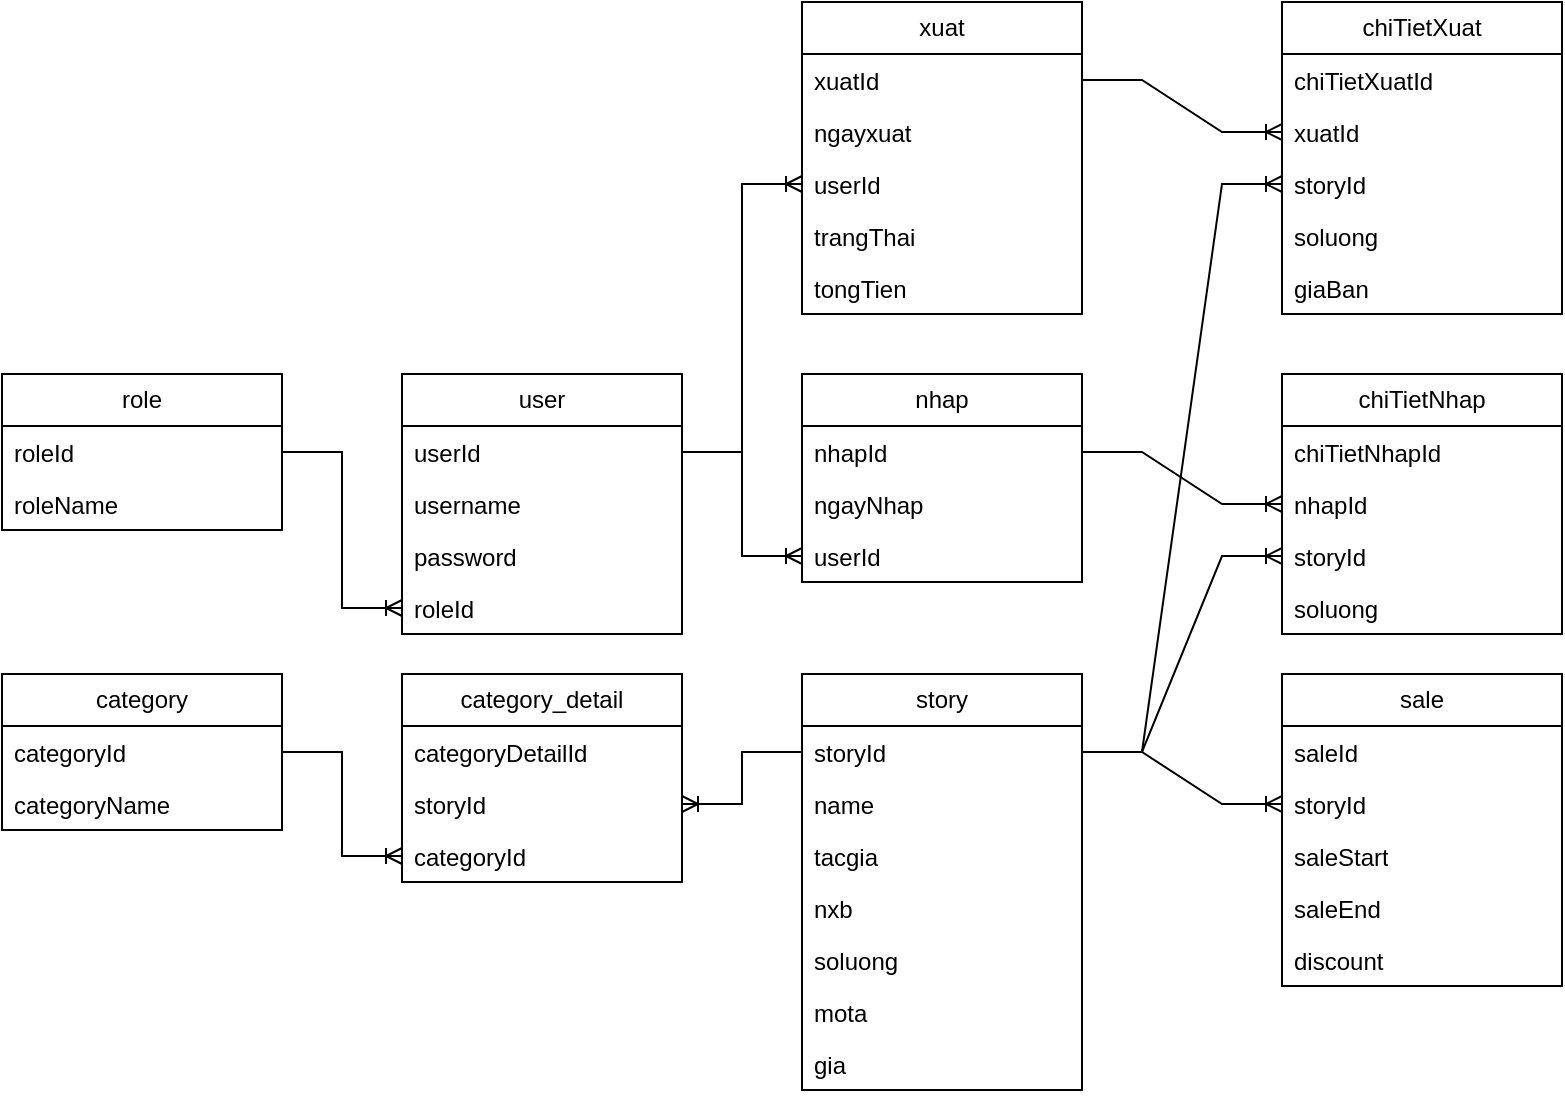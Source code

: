 <mxfile version="20.5.3" type="embed"><diagram name="Trang-1" id="Ebna3bX2qkDWf6leMWD_"><mxGraphModel dx="328" dy="1714" grid="1" gridSize="10" guides="1" tooltips="1" connect="1" arrows="1" fold="1" page="1" pageScale="1" pageWidth="827" pageHeight="1169" math="0" shadow="0"><root><mxCell id="0"/><mxCell id="1" parent="0"/><mxCell id="URbUOaUxVpcEx-OwuukD-1" value="role" style="swimlane;fontStyle=0;childLayout=stackLayout;horizontal=1;startSize=26;fillColor=none;horizontalStack=0;resizeParent=1;resizeParentMax=0;resizeLast=0;collapsible=1;marginBottom=0;whiteSpace=wrap;html=1;" parent="1" vertex="1"><mxGeometry x="24" y="80" width="140" height="78" as="geometry"/></mxCell><mxCell id="URbUOaUxVpcEx-OwuukD-2" value="roleId" style="text;strokeColor=none;fillColor=none;align=left;verticalAlign=top;spacingLeft=4;spacingRight=4;overflow=hidden;rotatable=0;points=[[0,0.5],[1,0.5]];portConstraint=eastwest;whiteSpace=wrap;html=1;" parent="URbUOaUxVpcEx-OwuukD-1" vertex="1"><mxGeometry y="26" width="140" height="26" as="geometry"/></mxCell><mxCell id="URbUOaUxVpcEx-OwuukD-3" value="roleName" style="text;strokeColor=none;fillColor=none;align=left;verticalAlign=top;spacingLeft=4;spacingRight=4;overflow=hidden;rotatable=0;points=[[0,0.5],[1,0.5]];portConstraint=eastwest;whiteSpace=wrap;html=1;" parent="URbUOaUxVpcEx-OwuukD-1" vertex="1"><mxGeometry y="52" width="140" height="26" as="geometry"/></mxCell><mxCell id="URbUOaUxVpcEx-OwuukD-6" value="user" style="swimlane;fontStyle=0;childLayout=stackLayout;horizontal=1;startSize=26;fillColor=none;horizontalStack=0;resizeParent=1;resizeParentMax=0;resizeLast=0;collapsible=1;marginBottom=0;whiteSpace=wrap;html=1;" parent="1" vertex="1"><mxGeometry x="224" y="80" width="140" height="130" as="geometry"/></mxCell><mxCell id="URbUOaUxVpcEx-OwuukD-7" value="userId" style="text;strokeColor=none;fillColor=none;align=left;verticalAlign=top;spacingLeft=4;spacingRight=4;overflow=hidden;rotatable=0;points=[[0,0.5],[1,0.5]];portConstraint=eastwest;whiteSpace=wrap;html=1;" parent="URbUOaUxVpcEx-OwuukD-6" vertex="1"><mxGeometry y="26" width="140" height="26" as="geometry"/></mxCell><mxCell id="URbUOaUxVpcEx-OwuukD-9" value="username" style="text;strokeColor=none;fillColor=none;align=left;verticalAlign=top;spacingLeft=4;spacingRight=4;overflow=hidden;rotatable=0;points=[[0,0.5],[1,0.5]];portConstraint=eastwest;whiteSpace=wrap;html=1;" parent="URbUOaUxVpcEx-OwuukD-6" vertex="1"><mxGeometry y="52" width="140" height="26" as="geometry"/></mxCell><mxCell id="URbUOaUxVpcEx-OwuukD-11" value="password" style="text;strokeColor=none;fillColor=none;align=left;verticalAlign=top;spacingLeft=4;spacingRight=4;overflow=hidden;rotatable=0;points=[[0,0.5],[1,0.5]];portConstraint=eastwest;whiteSpace=wrap;html=1;" parent="URbUOaUxVpcEx-OwuukD-6" vertex="1"><mxGeometry y="78" width="140" height="26" as="geometry"/></mxCell><mxCell id="URbUOaUxVpcEx-OwuukD-12" value="roleId" style="text;strokeColor=none;fillColor=none;align=left;verticalAlign=top;spacingLeft=4;spacingRight=4;overflow=hidden;rotatable=0;points=[[0,0.5],[1,0.5]];portConstraint=eastwest;whiteSpace=wrap;html=1;" parent="URbUOaUxVpcEx-OwuukD-6" vertex="1"><mxGeometry y="104" width="140" height="26" as="geometry"/></mxCell><mxCell id="URbUOaUxVpcEx-OwuukD-16" value="" style="edgeStyle=entityRelationEdgeStyle;fontSize=12;html=1;endArrow=ERoneToMany;rounded=0;" parent="1" source="URbUOaUxVpcEx-OwuukD-2" target="URbUOaUxVpcEx-OwuukD-12" edge="1"><mxGeometry width="100" height="100" relative="1" as="geometry"><mxPoint x="344" y="310" as="sourcePoint"/><mxPoint x="444" y="210" as="targetPoint"/></mxGeometry></mxCell><mxCell id="URbUOaUxVpcEx-OwuukD-17" value="category" style="swimlane;fontStyle=0;childLayout=stackLayout;horizontal=1;startSize=26;fillColor=none;horizontalStack=0;resizeParent=1;resizeParentMax=0;resizeLast=0;collapsible=1;marginBottom=0;whiteSpace=wrap;html=1;" parent="1" vertex="1"><mxGeometry x="24" y="230" width="140" height="78" as="geometry"/></mxCell><mxCell id="URbUOaUxVpcEx-OwuukD-18" value="categoryId" style="text;strokeColor=none;fillColor=none;align=left;verticalAlign=top;spacingLeft=4;spacingRight=4;overflow=hidden;rotatable=0;points=[[0,0.5],[1,0.5]];portConstraint=eastwest;whiteSpace=wrap;html=1;" parent="URbUOaUxVpcEx-OwuukD-17" vertex="1"><mxGeometry y="26" width="140" height="26" as="geometry"/></mxCell><mxCell id="URbUOaUxVpcEx-OwuukD-19" value="categoryName" style="text;strokeColor=none;fillColor=none;align=left;verticalAlign=top;spacingLeft=4;spacingRight=4;overflow=hidden;rotatable=0;points=[[0,0.5],[1,0.5]];portConstraint=eastwest;whiteSpace=wrap;html=1;" parent="URbUOaUxVpcEx-OwuukD-17" vertex="1"><mxGeometry y="52" width="140" height="26" as="geometry"/></mxCell><mxCell id="URbUOaUxVpcEx-OwuukD-21" value="story" style="swimlane;fontStyle=0;childLayout=stackLayout;horizontal=1;startSize=26;fillColor=none;horizontalStack=0;resizeParent=1;resizeParentMax=0;resizeLast=0;collapsible=1;marginBottom=0;whiteSpace=wrap;html=1;" parent="1" vertex="1"><mxGeometry x="424" y="230" width="140" height="208" as="geometry"/></mxCell><mxCell id="URbUOaUxVpcEx-OwuukD-22" value="storyId" style="text;strokeColor=none;fillColor=none;align=left;verticalAlign=top;spacingLeft=4;spacingRight=4;overflow=hidden;rotatable=0;points=[[0,0.5],[1,0.5]];portConstraint=eastwest;whiteSpace=wrap;html=1;" parent="URbUOaUxVpcEx-OwuukD-21" vertex="1"><mxGeometry y="26" width="140" height="26" as="geometry"/></mxCell><mxCell id="URbUOaUxVpcEx-OwuukD-23" value="name" style="text;strokeColor=none;fillColor=none;align=left;verticalAlign=top;spacingLeft=4;spacingRight=4;overflow=hidden;rotatable=0;points=[[0,0.5],[1,0.5]];portConstraint=eastwest;whiteSpace=wrap;html=1;" parent="URbUOaUxVpcEx-OwuukD-21" vertex="1"><mxGeometry y="52" width="140" height="26" as="geometry"/></mxCell><mxCell id="URbUOaUxVpcEx-OwuukD-24" value="tacgia" style="text;strokeColor=none;fillColor=none;align=left;verticalAlign=top;spacingLeft=4;spacingRight=4;overflow=hidden;rotatable=0;points=[[0,0.5],[1,0.5]];portConstraint=eastwest;whiteSpace=wrap;html=1;" parent="URbUOaUxVpcEx-OwuukD-21" vertex="1"><mxGeometry y="78" width="140" height="26" as="geometry"/></mxCell><mxCell id="URbUOaUxVpcEx-OwuukD-42" value="nxb" style="text;strokeColor=none;fillColor=none;align=left;verticalAlign=top;spacingLeft=4;spacingRight=4;overflow=hidden;rotatable=0;points=[[0,0.5],[1,0.5]];portConstraint=eastwest;whiteSpace=wrap;html=1;" parent="URbUOaUxVpcEx-OwuukD-21" vertex="1"><mxGeometry y="104" width="140" height="26" as="geometry"/></mxCell><mxCell id="URbUOaUxVpcEx-OwuukD-43" value="soluong" style="text;strokeColor=none;fillColor=none;align=left;verticalAlign=top;spacingLeft=4;spacingRight=4;overflow=hidden;rotatable=0;points=[[0,0.5],[1,0.5]];portConstraint=eastwest;whiteSpace=wrap;html=1;" parent="URbUOaUxVpcEx-OwuukD-21" vertex="1"><mxGeometry y="130" width="140" height="26" as="geometry"/></mxCell><mxCell id="URbUOaUxVpcEx-OwuukD-44" value="mota" style="text;strokeColor=none;fillColor=none;align=left;verticalAlign=top;spacingLeft=4;spacingRight=4;overflow=hidden;rotatable=0;points=[[0,0.5],[1,0.5]];portConstraint=eastwest;whiteSpace=wrap;html=1;" parent="URbUOaUxVpcEx-OwuukD-21" vertex="1"><mxGeometry y="156" width="140" height="26" as="geometry"/></mxCell><mxCell id="URbUOaUxVpcEx-OwuukD-57" value="gia" style="text;strokeColor=none;fillColor=none;align=left;verticalAlign=top;spacingLeft=4;spacingRight=4;overflow=hidden;rotatable=0;points=[[0,0.5],[1,0.5]];portConstraint=eastwest;whiteSpace=wrap;html=1;" parent="URbUOaUxVpcEx-OwuukD-21" vertex="1"><mxGeometry y="182" width="140" height="26" as="geometry"/></mxCell><mxCell id="URbUOaUxVpcEx-OwuukD-25" value="category_detail" style="swimlane;fontStyle=0;childLayout=stackLayout;horizontal=1;startSize=26;fillColor=none;horizontalStack=0;resizeParent=1;resizeParentMax=0;resizeLast=0;collapsible=1;marginBottom=0;whiteSpace=wrap;html=1;" parent="1" vertex="1"><mxGeometry x="224" y="230" width="140" height="104" as="geometry"/></mxCell><mxCell id="URbUOaUxVpcEx-OwuukD-26" value="categoryDetailId" style="text;strokeColor=none;fillColor=none;align=left;verticalAlign=top;spacingLeft=4;spacingRight=4;overflow=hidden;rotatable=0;points=[[0,0.5],[1,0.5]];portConstraint=eastwest;whiteSpace=wrap;html=1;" parent="URbUOaUxVpcEx-OwuukD-25" vertex="1"><mxGeometry y="26" width="140" height="26" as="geometry"/></mxCell><mxCell id="URbUOaUxVpcEx-OwuukD-27" value="storyId" style="text;strokeColor=none;fillColor=none;align=left;verticalAlign=top;spacingLeft=4;spacingRight=4;overflow=hidden;rotatable=0;points=[[0,0.5],[1,0.5]];portConstraint=eastwest;whiteSpace=wrap;html=1;" parent="URbUOaUxVpcEx-OwuukD-25" vertex="1"><mxGeometry y="52" width="140" height="26" as="geometry"/></mxCell><mxCell id="URbUOaUxVpcEx-OwuukD-28" value="categoryId" style="text;strokeColor=none;fillColor=none;align=left;verticalAlign=top;spacingLeft=4;spacingRight=4;overflow=hidden;rotatable=0;points=[[0,0.5],[1,0.5]];portConstraint=eastwest;whiteSpace=wrap;html=1;" parent="URbUOaUxVpcEx-OwuukD-25" vertex="1"><mxGeometry y="78" width="140" height="26" as="geometry"/></mxCell><mxCell id="URbUOaUxVpcEx-OwuukD-29" value="" style="edgeStyle=entityRelationEdgeStyle;fontSize=12;html=1;endArrow=ERoneToMany;rounded=0;" parent="1" source="URbUOaUxVpcEx-OwuukD-18" target="URbUOaUxVpcEx-OwuukD-28" edge="1"><mxGeometry width="100" height="100" relative="1" as="geometry"><mxPoint x="344" y="410" as="sourcePoint"/><mxPoint x="444" y="310" as="targetPoint"/></mxGeometry></mxCell><mxCell id="URbUOaUxVpcEx-OwuukD-30" value="" style="edgeStyle=entityRelationEdgeStyle;fontSize=12;html=1;endArrow=ERoneToMany;rounded=0;" parent="1" source="URbUOaUxVpcEx-OwuukD-22" target="URbUOaUxVpcEx-OwuukD-27" edge="1"><mxGeometry width="100" height="100" relative="1" as="geometry"><mxPoint x="414" y="390" as="sourcePoint"/><mxPoint x="414" y="562" as="targetPoint"/></mxGeometry></mxCell><mxCell id="URbUOaUxVpcEx-OwuukD-35" value="sale" style="swimlane;fontStyle=0;childLayout=stackLayout;horizontal=1;startSize=26;fillColor=none;horizontalStack=0;resizeParent=1;resizeParentMax=0;resizeLast=0;collapsible=1;marginBottom=0;whiteSpace=wrap;html=1;" parent="1" vertex="1"><mxGeometry x="664" y="230" width="140" height="156" as="geometry"/></mxCell><mxCell id="URbUOaUxVpcEx-OwuukD-36" value="saleId" style="text;strokeColor=none;fillColor=none;align=left;verticalAlign=top;spacingLeft=4;spacingRight=4;overflow=hidden;rotatable=0;points=[[0,0.5],[1,0.5]];portConstraint=eastwest;whiteSpace=wrap;html=1;" parent="URbUOaUxVpcEx-OwuukD-35" vertex="1"><mxGeometry y="26" width="140" height="26" as="geometry"/></mxCell><mxCell id="URbUOaUxVpcEx-OwuukD-37" value="storyId" style="text;strokeColor=none;fillColor=none;align=left;verticalAlign=top;spacingLeft=4;spacingRight=4;overflow=hidden;rotatable=0;points=[[0,0.5],[1,0.5]];portConstraint=eastwest;whiteSpace=wrap;html=1;" parent="URbUOaUxVpcEx-OwuukD-35" vertex="1"><mxGeometry y="52" width="140" height="26" as="geometry"/></mxCell><mxCell id="URbUOaUxVpcEx-OwuukD-38" value="saleStart" style="text;strokeColor=none;fillColor=none;align=left;verticalAlign=top;spacingLeft=4;spacingRight=4;overflow=hidden;rotatable=0;points=[[0,0.5],[1,0.5]];portConstraint=eastwest;whiteSpace=wrap;html=1;" parent="URbUOaUxVpcEx-OwuukD-35" vertex="1"><mxGeometry y="78" width="140" height="26" as="geometry"/></mxCell><mxCell id="URbUOaUxVpcEx-OwuukD-39" value="saleEnd" style="text;strokeColor=none;fillColor=none;align=left;verticalAlign=top;spacingLeft=4;spacingRight=4;overflow=hidden;rotatable=0;points=[[0,0.5],[1,0.5]];portConstraint=eastwest;whiteSpace=wrap;html=1;" parent="URbUOaUxVpcEx-OwuukD-35" vertex="1"><mxGeometry y="104" width="140" height="26" as="geometry"/></mxCell><mxCell id="URbUOaUxVpcEx-OwuukD-40" value="discount" style="text;strokeColor=none;fillColor=none;align=left;verticalAlign=top;spacingLeft=4;spacingRight=4;overflow=hidden;rotatable=0;points=[[0,0.5],[1,0.5]];portConstraint=eastwest;whiteSpace=wrap;html=1;" parent="URbUOaUxVpcEx-OwuukD-35" vertex="1"><mxGeometry y="130" width="140" height="26" as="geometry"/></mxCell><mxCell id="URbUOaUxVpcEx-OwuukD-41" value="" style="edgeStyle=entityRelationEdgeStyle;fontSize=12;html=1;endArrow=ERoneToMany;rounded=0;" parent="1" source="URbUOaUxVpcEx-OwuukD-22" target="URbUOaUxVpcEx-OwuukD-37" edge="1"><mxGeometry width="100" height="100" relative="1" as="geometry"><mxPoint x="554" y="460" as="sourcePoint"/><mxPoint x="494" y="486" as="targetPoint"/></mxGeometry></mxCell><mxCell id="URbUOaUxVpcEx-OwuukD-45" value="nhap" style="swimlane;fontStyle=0;childLayout=stackLayout;horizontal=1;startSize=26;fillColor=none;horizontalStack=0;resizeParent=1;resizeParentMax=0;resizeLast=0;collapsible=1;marginBottom=0;whiteSpace=wrap;html=1;" parent="1" vertex="1"><mxGeometry x="424" y="80" width="140" height="104" as="geometry"/></mxCell><mxCell id="URbUOaUxVpcEx-OwuukD-46" value="nhapId" style="text;strokeColor=none;fillColor=none;align=left;verticalAlign=top;spacingLeft=4;spacingRight=4;overflow=hidden;rotatable=0;points=[[0,0.5],[1,0.5]];portConstraint=eastwest;whiteSpace=wrap;html=1;" parent="URbUOaUxVpcEx-OwuukD-45" vertex="1"><mxGeometry y="26" width="140" height="26" as="geometry"/></mxCell><mxCell id="URbUOaUxVpcEx-OwuukD-47" value="ngayNhap" style="text;strokeColor=none;fillColor=none;align=left;verticalAlign=top;spacingLeft=4;spacingRight=4;overflow=hidden;rotatable=0;points=[[0,0.5],[1,0.5]];portConstraint=eastwest;whiteSpace=wrap;html=1;" parent="URbUOaUxVpcEx-OwuukD-45" vertex="1"><mxGeometry y="52" width="140" height="26" as="geometry"/></mxCell><mxCell id="URbUOaUxVpcEx-OwuukD-67" value="userId" style="text;strokeColor=none;fillColor=none;align=left;verticalAlign=top;spacingLeft=4;spacingRight=4;overflow=hidden;rotatable=0;points=[[0,0.5],[1,0.5]];portConstraint=eastwest;whiteSpace=wrap;html=1;" parent="URbUOaUxVpcEx-OwuukD-45" vertex="1"><mxGeometry y="78" width="140" height="26" as="geometry"/></mxCell><mxCell id="URbUOaUxVpcEx-OwuukD-49" value="xuat" style="swimlane;fontStyle=0;childLayout=stackLayout;horizontal=1;startSize=26;fillColor=none;horizontalStack=0;resizeParent=1;resizeParentMax=0;resizeLast=0;collapsible=1;marginBottom=0;whiteSpace=wrap;html=1;" parent="1" vertex="1"><mxGeometry x="424" y="-106" width="140" height="156" as="geometry"/></mxCell><mxCell id="URbUOaUxVpcEx-OwuukD-50" value="xuatId" style="text;strokeColor=none;fillColor=none;align=left;verticalAlign=top;spacingLeft=4;spacingRight=4;overflow=hidden;rotatable=0;points=[[0,0.5],[1,0.5]];portConstraint=eastwest;whiteSpace=wrap;html=1;" parent="URbUOaUxVpcEx-OwuukD-49" vertex="1"><mxGeometry y="26" width="140" height="26" as="geometry"/></mxCell><mxCell id="URbUOaUxVpcEx-OwuukD-51" value="ngayxuat" style="text;strokeColor=none;fillColor=none;align=left;verticalAlign=top;spacingLeft=4;spacingRight=4;overflow=hidden;rotatable=0;points=[[0,0.5],[1,0.5]];portConstraint=eastwest;whiteSpace=wrap;html=1;" parent="URbUOaUxVpcEx-OwuukD-49" vertex="1"><mxGeometry y="52" width="140" height="26" as="geometry"/></mxCell><mxCell id="URbUOaUxVpcEx-OwuukD-52" value="userId" style="text;strokeColor=none;fillColor=none;align=left;verticalAlign=top;spacingLeft=4;spacingRight=4;overflow=hidden;rotatable=0;points=[[0,0.5],[1,0.5]];portConstraint=eastwest;whiteSpace=wrap;html=1;" parent="URbUOaUxVpcEx-OwuukD-49" vertex="1"><mxGeometry y="78" width="140" height="26" as="geometry"/></mxCell><mxCell id="URbUOaUxVpcEx-OwuukD-69" value="trangThai" style="text;strokeColor=none;fillColor=none;align=left;verticalAlign=top;spacingLeft=4;spacingRight=4;overflow=hidden;rotatable=0;points=[[0,0.5],[1,0.5]];portConstraint=eastwest;whiteSpace=wrap;html=1;" parent="URbUOaUxVpcEx-OwuukD-49" vertex="1"><mxGeometry y="104" width="140" height="26" as="geometry"/></mxCell><mxCell id="URbUOaUxVpcEx-OwuukD-78" value="tongTien" style="text;strokeColor=none;fillColor=none;align=left;verticalAlign=top;spacingLeft=4;spacingRight=4;overflow=hidden;rotatable=0;points=[[0,0.5],[1,0.5]];portConstraint=eastwest;whiteSpace=wrap;html=1;" parent="URbUOaUxVpcEx-OwuukD-49" vertex="1"><mxGeometry y="130" width="140" height="26" as="geometry"/></mxCell><mxCell id="URbUOaUxVpcEx-OwuukD-53" value="chiTietNhap" style="swimlane;fontStyle=0;childLayout=stackLayout;horizontal=1;startSize=26;fillColor=none;horizontalStack=0;resizeParent=1;resizeParentMax=0;resizeLast=0;collapsible=1;marginBottom=0;whiteSpace=wrap;html=1;" parent="1" vertex="1"><mxGeometry x="664" y="80" width="140" height="130" as="geometry"/></mxCell><mxCell id="URbUOaUxVpcEx-OwuukD-54" value="chiTietNhapId" style="text;strokeColor=none;fillColor=none;align=left;verticalAlign=top;spacingLeft=4;spacingRight=4;overflow=hidden;rotatable=0;points=[[0,0.5],[1,0.5]];portConstraint=eastwest;whiteSpace=wrap;html=1;" parent="URbUOaUxVpcEx-OwuukD-53" vertex="1"><mxGeometry y="26" width="140" height="26" as="geometry"/></mxCell><mxCell id="URbUOaUxVpcEx-OwuukD-55" value="nhapId" style="text;strokeColor=none;fillColor=none;align=left;verticalAlign=top;spacingLeft=4;spacingRight=4;overflow=hidden;rotatable=0;points=[[0,0.5],[1,0.5]];portConstraint=eastwest;whiteSpace=wrap;html=1;" parent="URbUOaUxVpcEx-OwuukD-53" vertex="1"><mxGeometry y="52" width="140" height="26" as="geometry"/></mxCell><mxCell id="URbUOaUxVpcEx-OwuukD-59" value="storyId" style="text;strokeColor=none;fillColor=none;align=left;verticalAlign=top;spacingLeft=4;spacingRight=4;overflow=hidden;rotatable=0;points=[[0,0.5],[1,0.5]];portConstraint=eastwest;whiteSpace=wrap;html=1;" parent="URbUOaUxVpcEx-OwuukD-53" vertex="1"><mxGeometry y="78" width="140" height="26" as="geometry"/></mxCell><mxCell id="URbUOaUxVpcEx-OwuukD-62" value="soluong" style="text;strokeColor=none;fillColor=none;align=left;verticalAlign=top;spacingLeft=4;spacingRight=4;overflow=hidden;rotatable=0;points=[[0,0.5],[1,0.5]];portConstraint=eastwest;whiteSpace=wrap;html=1;" parent="URbUOaUxVpcEx-OwuukD-53" vertex="1"><mxGeometry y="104" width="140" height="26" as="geometry"/></mxCell><mxCell id="URbUOaUxVpcEx-OwuukD-58" value="" style="edgeStyle=entityRelationEdgeStyle;fontSize=12;html=1;endArrow=ERoneToMany;rounded=0;" parent="1" source="URbUOaUxVpcEx-OwuukD-46" target="URbUOaUxVpcEx-OwuukD-55" edge="1"><mxGeometry width="100" height="100" relative="1" as="geometry"><mxPoint x="344" y="590" as="sourcePoint"/><mxPoint x="384" y="610" as="targetPoint"/></mxGeometry></mxCell><mxCell id="URbUOaUxVpcEx-OwuukD-66" value="" style="edgeStyle=entityRelationEdgeStyle;fontSize=12;html=1;endArrow=ERoneToMany;rounded=0;" parent="1" source="URbUOaUxVpcEx-OwuukD-22" target="URbUOaUxVpcEx-OwuukD-59" edge="1"><mxGeometry width="100" height="100" relative="1" as="geometry"><mxPoint x="504" y="380" as="sourcePoint"/><mxPoint x="234" y="752" as="targetPoint"/></mxGeometry></mxCell><mxCell id="URbUOaUxVpcEx-OwuukD-68" value="" style="edgeStyle=entityRelationEdgeStyle;fontSize=12;html=1;endArrow=ERoneToMany;rounded=0;" parent="1" source="URbUOaUxVpcEx-OwuukD-7" target="URbUOaUxVpcEx-OwuukD-67" edge="1"><mxGeometry width="100" height="100" relative="1" as="geometry"><mxPoint x="164" y="170" as="sourcePoint"/><mxPoint x="254" y="248" as="targetPoint"/></mxGeometry></mxCell><mxCell id="URbUOaUxVpcEx-OwuukD-70" value="chiTietXuat" style="swimlane;fontStyle=0;childLayout=stackLayout;horizontal=1;startSize=26;fillColor=none;horizontalStack=0;resizeParent=1;resizeParentMax=0;resizeLast=0;collapsible=1;marginBottom=0;whiteSpace=wrap;html=1;" parent="1" vertex="1"><mxGeometry x="664" y="-106" width="140" height="156" as="geometry"/></mxCell><mxCell id="URbUOaUxVpcEx-OwuukD-71" value="chiTietXuatId" style="text;strokeColor=none;fillColor=none;align=left;verticalAlign=top;spacingLeft=4;spacingRight=4;overflow=hidden;rotatable=0;points=[[0,0.5],[1,0.5]];portConstraint=eastwest;whiteSpace=wrap;html=1;" parent="URbUOaUxVpcEx-OwuukD-70" vertex="1"><mxGeometry y="26" width="140" height="26" as="geometry"/></mxCell><mxCell id="URbUOaUxVpcEx-OwuukD-72" value="xuatId" style="text;strokeColor=none;fillColor=none;align=left;verticalAlign=top;spacingLeft=4;spacingRight=4;overflow=hidden;rotatable=0;points=[[0,0.5],[1,0.5]];portConstraint=eastwest;whiteSpace=wrap;html=1;" parent="URbUOaUxVpcEx-OwuukD-70" vertex="1"><mxGeometry y="52" width="140" height="26" as="geometry"/></mxCell><mxCell id="URbUOaUxVpcEx-OwuukD-73" value="storyId" style="text;strokeColor=none;fillColor=none;align=left;verticalAlign=top;spacingLeft=4;spacingRight=4;overflow=hidden;rotatable=0;points=[[0,0.5],[1,0.5]];portConstraint=eastwest;whiteSpace=wrap;html=1;" parent="URbUOaUxVpcEx-OwuukD-70" vertex="1"><mxGeometry y="78" width="140" height="26" as="geometry"/></mxCell><mxCell id="URbUOaUxVpcEx-OwuukD-74" value="soluong" style="text;strokeColor=none;fillColor=none;align=left;verticalAlign=top;spacingLeft=4;spacingRight=4;overflow=hidden;rotatable=0;points=[[0,0.5],[1,0.5]];portConstraint=eastwest;whiteSpace=wrap;html=1;" parent="URbUOaUxVpcEx-OwuukD-70" vertex="1"><mxGeometry y="104" width="140" height="26" as="geometry"/></mxCell><mxCell id="URbUOaUxVpcEx-OwuukD-79" value="giaBan" style="text;strokeColor=none;fillColor=none;align=left;verticalAlign=top;spacingLeft=4;spacingRight=4;overflow=hidden;rotatable=0;points=[[0,0.5],[1,0.5]];portConstraint=eastwest;whiteSpace=wrap;html=1;" parent="URbUOaUxVpcEx-OwuukD-70" vertex="1"><mxGeometry y="130" width="140" height="26" as="geometry"/></mxCell><mxCell id="URbUOaUxVpcEx-OwuukD-75" value="" style="edgeStyle=entityRelationEdgeStyle;fontSize=12;html=1;endArrow=ERoneToMany;rounded=0;" parent="1" source="URbUOaUxVpcEx-OwuukD-50" target="URbUOaUxVpcEx-OwuukD-72" edge="1"><mxGeometry width="100" height="100" relative="1" as="geometry"><mxPoint x="321" y="470" as="sourcePoint"/><mxPoint x="421" y="370" as="targetPoint"/></mxGeometry></mxCell><mxCell id="URbUOaUxVpcEx-OwuukD-76" value="" style="edgeStyle=entityRelationEdgeStyle;fontSize=12;html=1;endArrow=ERoneToMany;rounded=0;" parent="1" source="URbUOaUxVpcEx-OwuukD-22" target="URbUOaUxVpcEx-OwuukD-73" edge="1"><mxGeometry width="100" height="100" relative="1" as="geometry"><mxPoint x="614" y="570" as="sourcePoint"/><mxPoint x="614" y="766" as="targetPoint"/></mxGeometry></mxCell><mxCell id="URbUOaUxVpcEx-OwuukD-77" value="" style="edgeStyle=entityRelationEdgeStyle;fontSize=12;html=1;endArrow=ERoneToMany;rounded=0;" parent="1" source="URbUOaUxVpcEx-OwuukD-7" target="URbUOaUxVpcEx-OwuukD-52" edge="1"><mxGeometry width="100" height="100" relative="1" as="geometry"><mxPoint x="674" y="577" as="sourcePoint"/><mxPoint x="674" y="773" as="targetPoint"/></mxGeometry></mxCell></root></mxGraphModel></diagram></mxfile>
